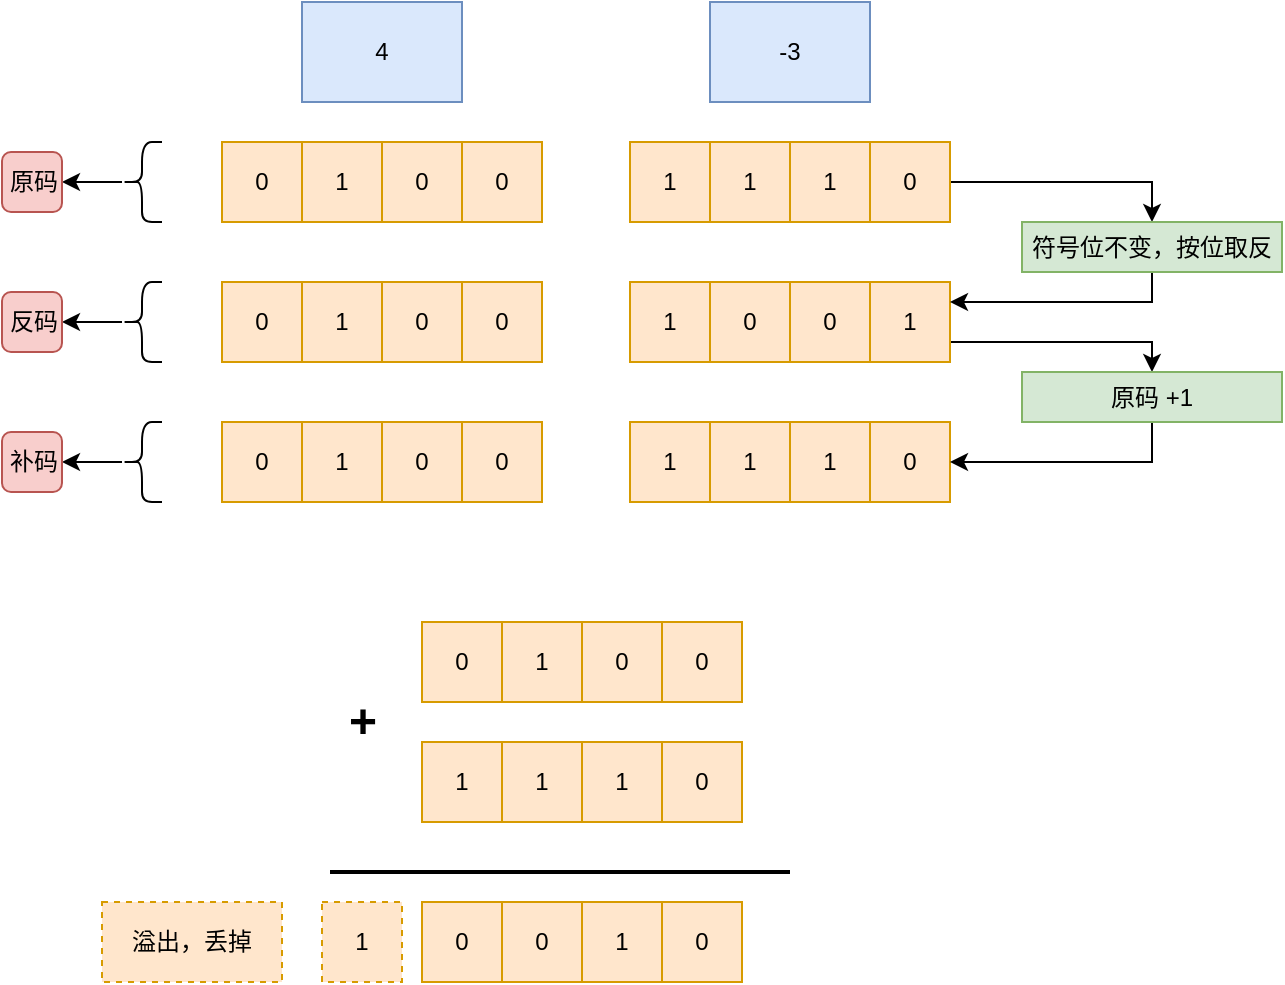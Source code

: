 <mxfile version="26.1.0">
  <diagram name="第 1 页" id="RbU5gxEfXH_Vre7Q2fpe">
    <mxGraphModel dx="1026" dy="593" grid="1" gridSize="10" guides="1" tooltips="1" connect="1" arrows="1" fold="1" page="1" pageScale="1" pageWidth="827" pageHeight="1169" math="0" shadow="0">
      <root>
        <mxCell id="0" />
        <mxCell id="1" parent="0" />
        <mxCell id="nkl6P5YwcKEevRgPJDIq-1" value="0" style="rounded=0;whiteSpace=wrap;html=1;fillColor=#ffe6cc;strokeColor=#d79b00;" vertex="1" parent="1">
          <mxGeometry x="210" y="110" width="40" height="40" as="geometry" />
        </mxCell>
        <mxCell id="nkl6P5YwcKEevRgPJDIq-2" value="1" style="rounded=0;whiteSpace=wrap;html=1;fillColor=#ffe6cc;strokeColor=#d79b00;" vertex="1" parent="1">
          <mxGeometry x="250" y="110" width="40" height="40" as="geometry" />
        </mxCell>
        <mxCell id="nkl6P5YwcKEevRgPJDIq-10" value="0" style="rounded=0;whiteSpace=wrap;html=1;fillColor=#ffe6cc;strokeColor=#d79b00;" vertex="1" parent="1">
          <mxGeometry x="290" y="110" width="40" height="40" as="geometry" />
        </mxCell>
        <mxCell id="nkl6P5YwcKEevRgPJDIq-11" value="0" style="rounded=0;whiteSpace=wrap;html=1;fillColor=#ffe6cc;strokeColor=#d79b00;" vertex="1" parent="1">
          <mxGeometry x="330" y="110" width="40" height="40" as="geometry" />
        </mxCell>
        <mxCell id="nkl6P5YwcKEevRgPJDIq-15" value="4" style="rounded=0;whiteSpace=wrap;html=1;fillColor=#dae8fc;strokeColor=#6c8ebf;" vertex="1" parent="1">
          <mxGeometry x="250" y="40" width="80" height="50" as="geometry" />
        </mxCell>
        <mxCell id="nkl6P5YwcKEevRgPJDIq-16" value="1" style="rounded=0;whiteSpace=wrap;html=1;fillColor=#ffe6cc;strokeColor=#d79b00;" vertex="1" parent="1">
          <mxGeometry x="414" y="110" width="40" height="40" as="geometry" />
        </mxCell>
        <mxCell id="nkl6P5YwcKEevRgPJDIq-17" value="1" style="rounded=0;whiteSpace=wrap;html=1;fillColor=#ffe6cc;strokeColor=#d79b00;" vertex="1" parent="1">
          <mxGeometry x="454" y="110" width="40" height="40" as="geometry" />
        </mxCell>
        <mxCell id="nkl6P5YwcKEevRgPJDIq-18" value="1" style="rounded=0;whiteSpace=wrap;html=1;fillColor=#ffe6cc;strokeColor=#d79b00;" vertex="1" parent="1">
          <mxGeometry x="494" y="110" width="40" height="40" as="geometry" />
        </mxCell>
        <mxCell id="nkl6P5YwcKEevRgPJDIq-51" style="edgeStyle=orthogonalEdgeStyle;rounded=0;orthogonalLoop=1;jettySize=auto;html=1;exitX=1;exitY=0.5;exitDx=0;exitDy=0;entryX=0.5;entryY=0;entryDx=0;entryDy=0;" edge="1" parent="1" source="nkl6P5YwcKEevRgPJDIq-19" target="nkl6P5YwcKEevRgPJDIq-47">
          <mxGeometry relative="1" as="geometry">
            <Array as="points">
              <mxPoint x="675" y="130" />
            </Array>
          </mxGeometry>
        </mxCell>
        <mxCell id="nkl6P5YwcKEevRgPJDIq-19" value="0" style="rounded=0;whiteSpace=wrap;html=1;fillColor=#ffe6cc;strokeColor=#d79b00;" vertex="1" parent="1">
          <mxGeometry x="534" y="110" width="40" height="40" as="geometry" />
        </mxCell>
        <mxCell id="nkl6P5YwcKEevRgPJDIq-20" value="-3" style="rounded=0;whiteSpace=wrap;html=1;fillColor=#dae8fc;strokeColor=#6c8ebf;" vertex="1" parent="1">
          <mxGeometry x="454" y="40" width="80" height="50" as="geometry" />
        </mxCell>
        <mxCell id="nkl6P5YwcKEevRgPJDIq-23" value="" style="edgeStyle=orthogonalEdgeStyle;rounded=0;orthogonalLoop=1;jettySize=auto;html=1;" edge="1" parent="1" source="nkl6P5YwcKEevRgPJDIq-21" target="nkl6P5YwcKEevRgPJDIq-22">
          <mxGeometry relative="1" as="geometry" />
        </mxCell>
        <mxCell id="nkl6P5YwcKEevRgPJDIq-21" value="" style="shape=curlyBracket;whiteSpace=wrap;html=1;rounded=1;labelPosition=left;verticalLabelPosition=middle;align=right;verticalAlign=middle;" vertex="1" parent="1">
          <mxGeometry x="160" y="110" width="20" height="40" as="geometry" />
        </mxCell>
        <mxCell id="nkl6P5YwcKEevRgPJDIq-22" value="原码" style="whiteSpace=wrap;html=1;align=right;rounded=1;fillColor=#f8cecc;strokeColor=#b85450;" vertex="1" parent="1">
          <mxGeometry x="100" y="115" width="30" height="30" as="geometry" />
        </mxCell>
        <mxCell id="nkl6P5YwcKEevRgPJDIq-24" value="0" style="rounded=0;whiteSpace=wrap;html=1;fillColor=#ffe6cc;strokeColor=#d79b00;" vertex="1" parent="1">
          <mxGeometry x="210" y="180" width="40" height="40" as="geometry" />
        </mxCell>
        <mxCell id="nkl6P5YwcKEevRgPJDIq-25" value="1" style="rounded=0;whiteSpace=wrap;html=1;fillColor=#ffe6cc;strokeColor=#d79b00;" vertex="1" parent="1">
          <mxGeometry x="250" y="180" width="40" height="40" as="geometry" />
        </mxCell>
        <mxCell id="nkl6P5YwcKEevRgPJDIq-26" value="0" style="rounded=0;whiteSpace=wrap;html=1;fillColor=#ffe6cc;strokeColor=#d79b00;" vertex="1" parent="1">
          <mxGeometry x="290" y="180" width="40" height="40" as="geometry" />
        </mxCell>
        <mxCell id="nkl6P5YwcKEevRgPJDIq-27" value="0" style="rounded=0;whiteSpace=wrap;html=1;fillColor=#ffe6cc;strokeColor=#d79b00;" vertex="1" parent="1">
          <mxGeometry x="330" y="180" width="40" height="40" as="geometry" />
        </mxCell>
        <mxCell id="nkl6P5YwcKEevRgPJDIq-28" value="1" style="rounded=0;whiteSpace=wrap;html=1;fillColor=#ffe6cc;strokeColor=#d79b00;" vertex="1" parent="1">
          <mxGeometry x="414" y="180" width="40" height="40" as="geometry" />
        </mxCell>
        <mxCell id="nkl6P5YwcKEevRgPJDIq-29" value="0" style="rounded=0;whiteSpace=wrap;html=1;fillColor=#ffe6cc;strokeColor=#d79b00;" vertex="1" parent="1">
          <mxGeometry x="454" y="180" width="40" height="40" as="geometry" />
        </mxCell>
        <mxCell id="nkl6P5YwcKEevRgPJDIq-30" value="0" style="rounded=0;whiteSpace=wrap;html=1;fillColor=#ffe6cc;strokeColor=#d79b00;" vertex="1" parent="1">
          <mxGeometry x="494" y="180" width="40" height="40" as="geometry" />
        </mxCell>
        <mxCell id="nkl6P5YwcKEevRgPJDIq-54" style="edgeStyle=orthogonalEdgeStyle;rounded=0;orthogonalLoop=1;jettySize=auto;html=1;exitX=1;exitY=0.75;exitDx=0;exitDy=0;entryX=0.5;entryY=0;entryDx=0;entryDy=0;" edge="1" parent="1" source="nkl6P5YwcKEevRgPJDIq-31" target="nkl6P5YwcKEevRgPJDIq-53">
          <mxGeometry relative="1" as="geometry">
            <Array as="points">
              <mxPoint x="675" y="210" />
            </Array>
          </mxGeometry>
        </mxCell>
        <mxCell id="nkl6P5YwcKEevRgPJDIq-31" value="1" style="rounded=0;whiteSpace=wrap;html=1;fillColor=#ffe6cc;strokeColor=#d79b00;" vertex="1" parent="1">
          <mxGeometry x="534" y="180" width="40" height="40" as="geometry" />
        </mxCell>
        <mxCell id="nkl6P5YwcKEevRgPJDIq-32" value="" style="edgeStyle=orthogonalEdgeStyle;rounded=0;orthogonalLoop=1;jettySize=auto;html=1;" edge="1" parent="1" source="nkl6P5YwcKEevRgPJDIq-33" target="nkl6P5YwcKEevRgPJDIq-34">
          <mxGeometry relative="1" as="geometry" />
        </mxCell>
        <mxCell id="nkl6P5YwcKEevRgPJDIq-33" value="" style="shape=curlyBracket;whiteSpace=wrap;html=1;rounded=1;labelPosition=left;verticalLabelPosition=middle;align=right;verticalAlign=middle;" vertex="1" parent="1">
          <mxGeometry x="160" y="180" width="20" height="40" as="geometry" />
        </mxCell>
        <mxCell id="nkl6P5YwcKEevRgPJDIq-34" value="反码" style="whiteSpace=wrap;html=1;align=right;rounded=1;fillColor=#f8cecc;strokeColor=#b85450;" vertex="1" parent="1">
          <mxGeometry x="100" y="185" width="30" height="30" as="geometry" />
        </mxCell>
        <mxCell id="nkl6P5YwcKEevRgPJDIq-35" value="0" style="rounded=0;whiteSpace=wrap;html=1;fillColor=#ffe6cc;strokeColor=#d79b00;" vertex="1" parent="1">
          <mxGeometry x="210" y="250" width="40" height="40" as="geometry" />
        </mxCell>
        <mxCell id="nkl6P5YwcKEevRgPJDIq-36" value="1" style="rounded=0;whiteSpace=wrap;html=1;fillColor=#ffe6cc;strokeColor=#d79b00;" vertex="1" parent="1">
          <mxGeometry x="250" y="250" width="40" height="40" as="geometry" />
        </mxCell>
        <mxCell id="nkl6P5YwcKEevRgPJDIq-37" value="0" style="rounded=0;whiteSpace=wrap;html=1;fillColor=#ffe6cc;strokeColor=#d79b00;" vertex="1" parent="1">
          <mxGeometry x="290" y="250" width="40" height="40" as="geometry" />
        </mxCell>
        <mxCell id="nkl6P5YwcKEevRgPJDIq-38" value="0" style="rounded=0;whiteSpace=wrap;html=1;fillColor=#ffe6cc;strokeColor=#d79b00;" vertex="1" parent="1">
          <mxGeometry x="330" y="250" width="40" height="40" as="geometry" />
        </mxCell>
        <mxCell id="nkl6P5YwcKEevRgPJDIq-39" value="1" style="rounded=0;whiteSpace=wrap;html=1;fillColor=#ffe6cc;strokeColor=#d79b00;" vertex="1" parent="1">
          <mxGeometry x="414" y="250" width="40" height="40" as="geometry" />
        </mxCell>
        <mxCell id="nkl6P5YwcKEevRgPJDIq-40" value="1" style="rounded=0;whiteSpace=wrap;html=1;fillColor=#ffe6cc;strokeColor=#d79b00;" vertex="1" parent="1">
          <mxGeometry x="454" y="250" width="40" height="40" as="geometry" />
        </mxCell>
        <mxCell id="nkl6P5YwcKEevRgPJDIq-41" value="1" style="rounded=0;whiteSpace=wrap;html=1;fillColor=#ffe6cc;strokeColor=#d79b00;" vertex="1" parent="1">
          <mxGeometry x="494" y="250" width="40" height="40" as="geometry" />
        </mxCell>
        <mxCell id="nkl6P5YwcKEevRgPJDIq-42" value="0" style="rounded=0;whiteSpace=wrap;html=1;fillColor=#ffe6cc;strokeColor=#d79b00;" vertex="1" parent="1">
          <mxGeometry x="534" y="250" width="40" height="40" as="geometry" />
        </mxCell>
        <mxCell id="nkl6P5YwcKEevRgPJDIq-43" value="" style="edgeStyle=orthogonalEdgeStyle;rounded=0;orthogonalLoop=1;jettySize=auto;html=1;" edge="1" parent="1" source="nkl6P5YwcKEevRgPJDIq-44" target="nkl6P5YwcKEevRgPJDIq-45">
          <mxGeometry relative="1" as="geometry" />
        </mxCell>
        <mxCell id="nkl6P5YwcKEevRgPJDIq-44" value="" style="shape=curlyBracket;whiteSpace=wrap;html=1;rounded=1;labelPosition=left;verticalLabelPosition=middle;align=right;verticalAlign=middle;" vertex="1" parent="1">
          <mxGeometry x="160" y="250" width="20" height="40" as="geometry" />
        </mxCell>
        <mxCell id="nkl6P5YwcKEevRgPJDIq-45" value="补码" style="whiteSpace=wrap;html=1;align=right;rounded=1;fillColor=#f8cecc;strokeColor=#b85450;" vertex="1" parent="1">
          <mxGeometry x="100" y="255" width="30" height="30" as="geometry" />
        </mxCell>
        <mxCell id="nkl6P5YwcKEevRgPJDIq-52" style="edgeStyle=orthogonalEdgeStyle;rounded=0;orthogonalLoop=1;jettySize=auto;html=1;exitX=0.5;exitY=1;exitDx=0;exitDy=0;entryX=1;entryY=0.25;entryDx=0;entryDy=0;" edge="1" parent="1" source="nkl6P5YwcKEevRgPJDIq-47" target="nkl6P5YwcKEevRgPJDIq-31">
          <mxGeometry relative="1" as="geometry">
            <Array as="points">
              <mxPoint x="675" y="190" />
            </Array>
          </mxGeometry>
        </mxCell>
        <mxCell id="nkl6P5YwcKEevRgPJDIq-47" value="符号位不变，按位取反" style="whiteSpace=wrap;html=1;fillColor=#d5e8d4;strokeColor=#82b366;rounded=0;" vertex="1" parent="1">
          <mxGeometry x="610" y="150" width="130" height="25" as="geometry" />
        </mxCell>
        <mxCell id="nkl6P5YwcKEevRgPJDIq-55" style="edgeStyle=orthogonalEdgeStyle;rounded=0;orthogonalLoop=1;jettySize=auto;html=1;exitX=0.5;exitY=1;exitDx=0;exitDy=0;entryX=1;entryY=0.5;entryDx=0;entryDy=0;" edge="1" parent="1" source="nkl6P5YwcKEevRgPJDIq-53" target="nkl6P5YwcKEevRgPJDIq-42">
          <mxGeometry relative="1" as="geometry" />
        </mxCell>
        <mxCell id="nkl6P5YwcKEevRgPJDIq-53" value="原码 +1" style="whiteSpace=wrap;html=1;fillColor=#d5e8d4;strokeColor=#82b366;rounded=0;" vertex="1" parent="1">
          <mxGeometry x="610" y="225" width="130" height="25" as="geometry" />
        </mxCell>
        <mxCell id="nkl6P5YwcKEevRgPJDIq-56" value="0" style="rounded=0;whiteSpace=wrap;html=1;fillColor=#ffe6cc;strokeColor=#d79b00;" vertex="1" parent="1">
          <mxGeometry x="310" y="350" width="40" height="40" as="geometry" />
        </mxCell>
        <mxCell id="nkl6P5YwcKEevRgPJDIq-57" value="1" style="rounded=0;whiteSpace=wrap;html=1;fillColor=#ffe6cc;strokeColor=#d79b00;" vertex="1" parent="1">
          <mxGeometry x="350" y="350" width="40" height="40" as="geometry" />
        </mxCell>
        <mxCell id="nkl6P5YwcKEevRgPJDIq-58" value="0" style="rounded=0;whiteSpace=wrap;html=1;fillColor=#ffe6cc;strokeColor=#d79b00;" vertex="1" parent="1">
          <mxGeometry x="390" y="350" width="40" height="40" as="geometry" />
        </mxCell>
        <mxCell id="nkl6P5YwcKEevRgPJDIq-59" value="0" style="rounded=0;whiteSpace=wrap;html=1;fillColor=#ffe6cc;strokeColor=#d79b00;" vertex="1" parent="1">
          <mxGeometry x="430" y="350" width="40" height="40" as="geometry" />
        </mxCell>
        <mxCell id="nkl6P5YwcKEevRgPJDIq-60" value="1" style="rounded=0;whiteSpace=wrap;html=1;fillColor=#ffe6cc;strokeColor=#d79b00;" vertex="1" parent="1">
          <mxGeometry x="310" y="410" width="40" height="40" as="geometry" />
        </mxCell>
        <mxCell id="nkl6P5YwcKEevRgPJDIq-61" value="1" style="rounded=0;whiteSpace=wrap;html=1;fillColor=#ffe6cc;strokeColor=#d79b00;" vertex="1" parent="1">
          <mxGeometry x="350" y="410" width="40" height="40" as="geometry" />
        </mxCell>
        <mxCell id="nkl6P5YwcKEevRgPJDIq-62" value="1" style="rounded=0;whiteSpace=wrap;html=1;fillColor=#ffe6cc;strokeColor=#d79b00;" vertex="1" parent="1">
          <mxGeometry x="390" y="410" width="40" height="40" as="geometry" />
        </mxCell>
        <mxCell id="nkl6P5YwcKEevRgPJDIq-63" value="0" style="rounded=0;whiteSpace=wrap;html=1;fillColor=#ffe6cc;strokeColor=#d79b00;" vertex="1" parent="1">
          <mxGeometry x="430" y="410" width="40" height="40" as="geometry" />
        </mxCell>
        <mxCell id="nkl6P5YwcKEevRgPJDIq-64" value="" style="line;strokeWidth=2;html=1;" vertex="1" parent="1">
          <mxGeometry x="264" y="470" width="230" height="10" as="geometry" />
        </mxCell>
        <mxCell id="nkl6P5YwcKEevRgPJDIq-65" value="+" style="text;strokeColor=none;fillColor=none;html=1;fontSize=24;fontStyle=1;verticalAlign=middle;align=center;" vertex="1" parent="1">
          <mxGeometry x="230" y="380" width="100" height="40" as="geometry" />
        </mxCell>
        <mxCell id="nkl6P5YwcKEevRgPJDIq-66" value="0" style="rounded=0;whiteSpace=wrap;html=1;fillColor=#ffe6cc;strokeColor=#d79b00;" vertex="1" parent="1">
          <mxGeometry x="310" y="490" width="40" height="40" as="geometry" />
        </mxCell>
        <mxCell id="nkl6P5YwcKEevRgPJDIq-67" value="0" style="rounded=0;whiteSpace=wrap;html=1;fillColor=#ffe6cc;strokeColor=#d79b00;" vertex="1" parent="1">
          <mxGeometry x="350" y="490" width="40" height="40" as="geometry" />
        </mxCell>
        <mxCell id="nkl6P5YwcKEevRgPJDIq-68" value="1" style="rounded=0;whiteSpace=wrap;html=1;fillColor=#ffe6cc;strokeColor=#d79b00;" vertex="1" parent="1">
          <mxGeometry x="390" y="490" width="40" height="40" as="geometry" />
        </mxCell>
        <mxCell id="nkl6P5YwcKEevRgPJDIq-69" value="0" style="rounded=0;whiteSpace=wrap;html=1;fillColor=#ffe6cc;strokeColor=#d79b00;" vertex="1" parent="1">
          <mxGeometry x="430" y="490" width="40" height="40" as="geometry" />
        </mxCell>
        <mxCell id="nkl6P5YwcKEevRgPJDIq-70" value="1" style="rounded=0;whiteSpace=wrap;html=1;fillColor=#ffe6cc;strokeColor=#d79b00;dashed=1;" vertex="1" parent="1">
          <mxGeometry x="260" y="490" width="40" height="40" as="geometry" />
        </mxCell>
        <mxCell id="nkl6P5YwcKEevRgPJDIq-71" value="溢出，丢掉" style="rounded=0;whiteSpace=wrap;html=1;fillColor=#ffe6cc;strokeColor=#d79b00;dashed=1;" vertex="1" parent="1">
          <mxGeometry x="150" y="490" width="90" height="40" as="geometry" />
        </mxCell>
      </root>
    </mxGraphModel>
  </diagram>
</mxfile>
